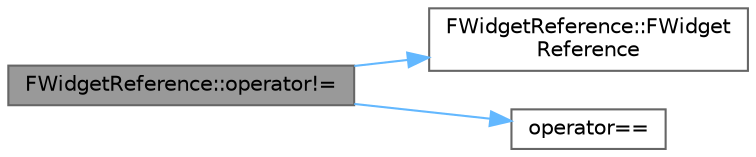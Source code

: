 digraph "FWidgetReference::operator!="
{
 // INTERACTIVE_SVG=YES
 // LATEX_PDF_SIZE
  bgcolor="transparent";
  edge [fontname=Helvetica,fontsize=10,labelfontname=Helvetica,labelfontsize=10];
  node [fontname=Helvetica,fontsize=10,shape=box,height=0.2,width=0.4];
  rankdir="LR";
  Node1 [id="Node000001",label="FWidgetReference::operator!=",height=0.2,width=0.4,color="gray40", fillcolor="grey60", style="filled", fontcolor="black",tooltip="Checks if widget reference is the different from another widget reference, based on the template poin..."];
  Node1 -> Node2 [id="edge1_Node000001_Node000002",color="steelblue1",style="solid",tooltip=" "];
  Node2 [id="Node000002",label="FWidgetReference::FWidget\lReference",height=0.2,width=0.4,color="grey40", fillcolor="white", style="filled",URL="$d3/d7a/structFWidgetReference.html#aedf895a89dfc3bfecfc8d5f3419a8d49",tooltip=" "];
  Node1 -> Node3 [id="edge2_Node000001_Node000003",color="steelblue1",style="solid",tooltip=" "];
  Node3 [id="Node000003",label="operator==",height=0.2,width=0.4,color="grey40", fillcolor="white", style="filled",URL="$d2/d98/EpicRtcVideoCommon_8h.html#a5b395fb6e30878f0ec1df7af2c2069af",tooltip=" "];
}
